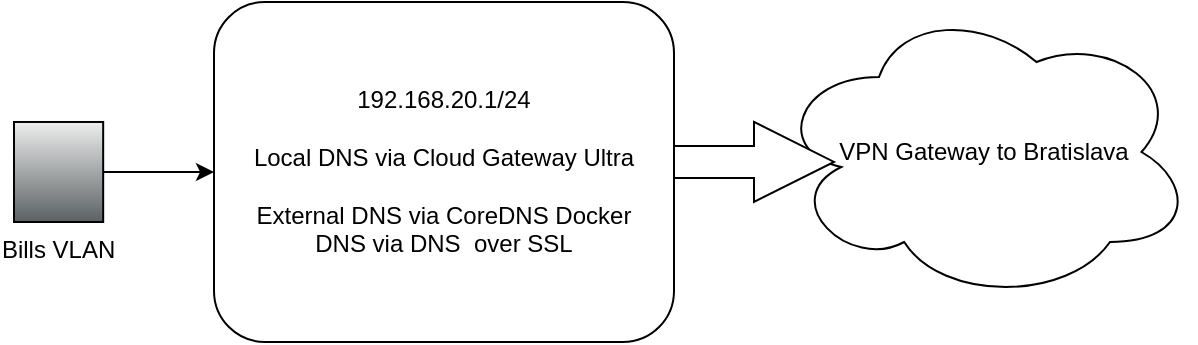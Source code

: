 <mxfile version="28.2.3">
  <diagram name="Page-1" id="XyaXjhWjS6MRgrtOAFAU">
    <mxGraphModel dx="1269" dy="696" grid="1" gridSize="10" guides="1" tooltips="1" connect="1" arrows="1" fold="1" page="1" pageScale="1" pageWidth="827" pageHeight="1169" background="#ffffff" math="0" shadow="0">
      <root>
        <mxCell id="0" />
        <mxCell id="1" parent="0" />
        <mxCell id="tJ5jd2fZpiQ1tgXJpDPM-1" value="&lt;div&gt;192.168.20.1/24&lt;/div&gt;&lt;div&gt;&lt;br&gt;&lt;/div&gt;&lt;div&gt;Local DNS via Cloud Gateway Ultra&lt;br&gt;&lt;br&gt;&lt;/div&gt;&lt;div&gt;External DNS via CoreDNS Docker&lt;br&gt;DNS via DNS&amp;nbsp; over SSL&lt;/div&gt;" style="rounded=1;whiteSpace=wrap;html=1;" vertex="1" parent="1">
          <mxGeometry x="250" y="210" width="230" height="170" as="geometry" />
        </mxCell>
        <mxCell id="tJ5jd2fZpiQ1tgXJpDPM-16" value="" style="edgeStyle=orthogonalEdgeStyle;rounded=0;orthogonalLoop=1;jettySize=auto;html=1;" edge="1" parent="1" source="tJ5jd2fZpiQ1tgXJpDPM-4" target="tJ5jd2fZpiQ1tgXJpDPM-1">
          <mxGeometry relative="1" as="geometry" />
        </mxCell>
        <mxCell id="tJ5jd2fZpiQ1tgXJpDPM-4" value="Bills VLAN" style="shape=mxgraph.networks2.icon;aspect=fixed;fillColor=#EDEDED;strokeColor=#000000;gradientColor=#5B6163;network2IconShadow=1;network2bgFillColor=none;labelPosition=center;verticalLabelPosition=bottom;align=center;verticalAlign=top;network2Icon=mxgraph.networks2.user_male;network2IconW=0.892;network2IconH=1.0;" vertex="1" parent="1">
          <mxGeometry x="150" y="269.99" width="44.59" height="50.015" as="geometry" />
        </mxCell>
        <mxCell id="tJ5jd2fZpiQ1tgXJpDPM-6" value="VPN Gateway to Bratislava" style="ellipse;shape=cloud;whiteSpace=wrap;html=1;" vertex="1" parent="1">
          <mxGeometry x="530" y="210" width="210" height="150" as="geometry" />
        </mxCell>
        <mxCell id="tJ5jd2fZpiQ1tgXJpDPM-8" value="" style="html=1;shadow=0;dashed=0;align=center;verticalAlign=middle;shape=mxgraph.arrows2.arrow;dy=0.6;dx=40;notch=0;" vertex="1" parent="1">
          <mxGeometry x="480" y="269.99" width="80" height="40" as="geometry" />
        </mxCell>
      </root>
    </mxGraphModel>
  </diagram>
</mxfile>
